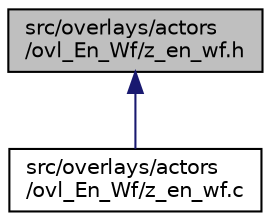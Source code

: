 digraph "src/overlays/actors/ovl_En_Wf/z_en_wf.h"
{
 // LATEX_PDF_SIZE
  edge [fontname="Helvetica",fontsize="10",labelfontname="Helvetica",labelfontsize="10"];
  node [fontname="Helvetica",fontsize="10",shape=record];
  Node1 [label="src/overlays/actors\l/ovl_En_Wf/z_en_wf.h",height=0.2,width=0.4,color="black", fillcolor="grey75", style="filled", fontcolor="black",tooltip=" "];
  Node1 -> Node2 [dir="back",color="midnightblue",fontsize="10",style="solid",fontname="Helvetica"];
  Node2 [label="src/overlays/actors\l/ovl_En_Wf/z_en_wf.c",height=0.2,width=0.4,color="black", fillcolor="white", style="filled",URL="$d1/df7/z__en__wf_8c.html",tooltip=" "];
}
